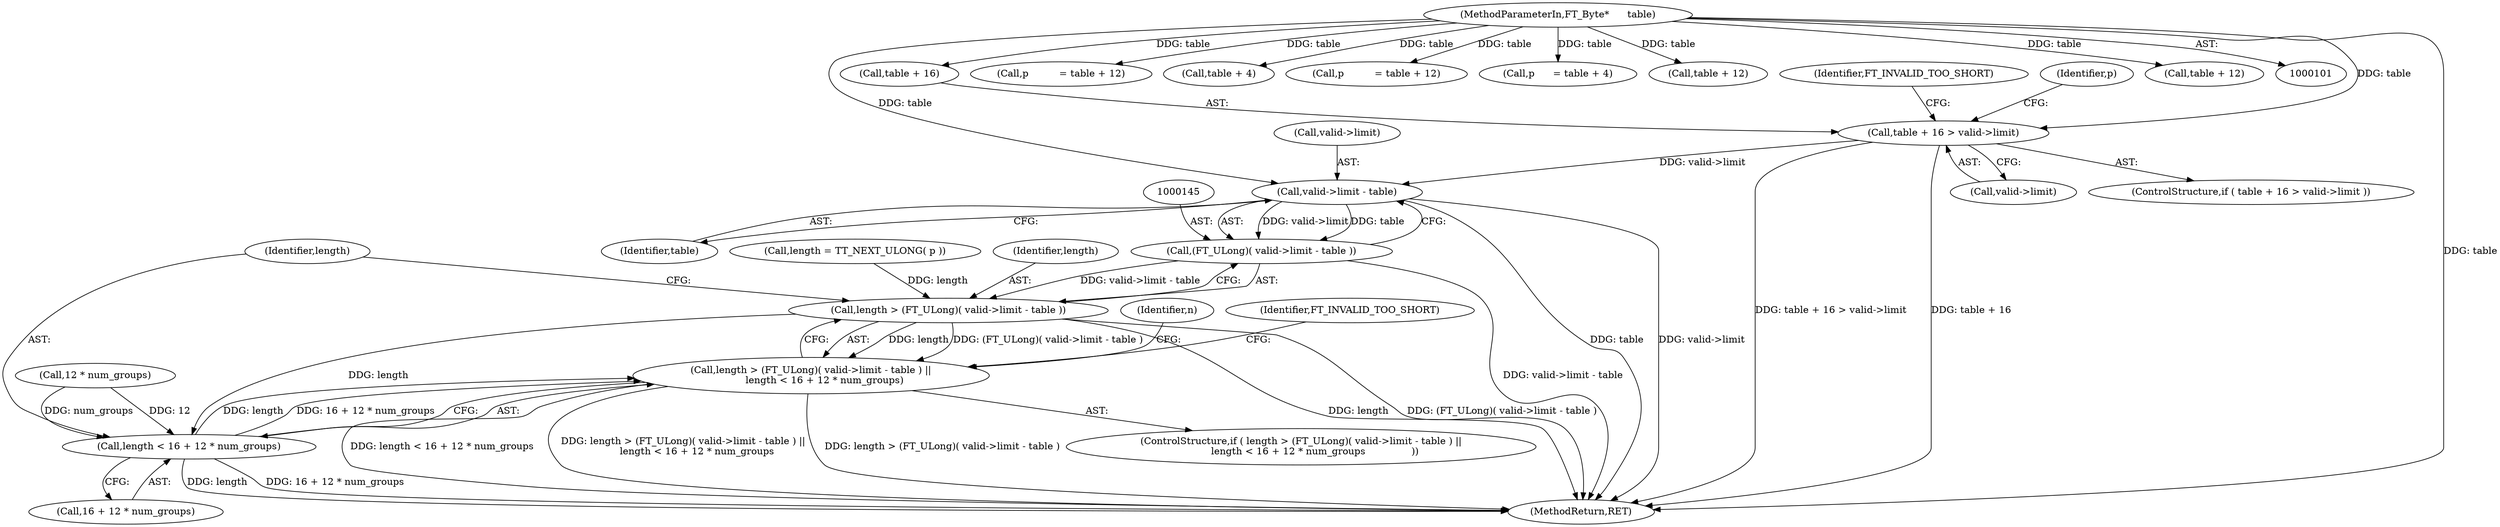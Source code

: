 digraph "0_savannah_a18788b14db60ae3673f932249cd02d33a227c4e_0@pointer" {
"1000146" [label="(Call,valid->limit - table)"];
"1000109" [label="(Call,table + 16 > valid->limit)"];
"1000102" [label="(MethodParameterIn,FT_Byte*      table)"];
"1000144" [label="(Call,(FT_ULong)( valid->limit - table ))"];
"1000142" [label="(Call,length > (FT_ULong)( valid->limit - table ))"];
"1000141" [label="(Call,length > (FT_ULong)( valid->limit - table ) ||\n         length < 16 + 12 * num_groups)"];
"1000151" [label="(Call,length < 16 + 12 * num_groups)"];
"1000113" [label="(Call,valid->limit)"];
"1000146" [label="(Call,valid->limit - table)"];
"1000131" [label="(Call,p          = table + 12)"];
"1000142" [label="(Call,length > (FT_ULong)( valid->limit - table ))"];
"1000140" [label="(ControlStructure,if ( length > (FT_ULong)( valid->limit - table ) ||\n         length < 16 + 12 * num_groups               ))"];
"1000119" [label="(Call,table + 4)"];
"1000161" [label="(Identifier,n)"];
"1000150" [label="(Identifier,table)"];
"1000122" [label="(Call,length = TT_NEXT_ULONG( p ))"];
"1000155" [label="(Call,12 * num_groups)"];
"1000144" [label="(Call,(FT_ULong)( valid->limit - table ))"];
"1000143" [label="(Identifier,length)"];
"1000147" [label="(Call,valid->limit)"];
"1000152" [label="(Identifier,length)"];
"1000126" [label="(Call,p          = table + 12)"];
"1000116" [label="(Identifier,FT_INVALID_TOO_SHORT)"];
"1000117" [label="(Call,p      = table + 4)"];
"1000108" [label="(ControlStructure,if ( table + 16 > valid->limit ))"];
"1000109" [label="(Call,table + 16 > valid->limit)"];
"1000128" [label="(Call,table + 12)"];
"1000158" [label="(Identifier,FT_INVALID_TOO_SHORT)"];
"1000153" [label="(Call,16 + 12 * num_groups)"];
"1000215" [label="(MethodReturn,RET)"];
"1000151" [label="(Call,length < 16 + 12 * num_groups)"];
"1000110" [label="(Call,table + 16)"];
"1000141" [label="(Call,length > (FT_ULong)( valid->limit - table ) ||\n         length < 16 + 12 * num_groups)"];
"1000133" [label="(Call,table + 12)"];
"1000118" [label="(Identifier,p)"];
"1000102" [label="(MethodParameterIn,FT_Byte*      table)"];
"1000146" -> "1000144"  [label="AST: "];
"1000146" -> "1000150"  [label="CFG: "];
"1000147" -> "1000146"  [label="AST: "];
"1000150" -> "1000146"  [label="AST: "];
"1000144" -> "1000146"  [label="CFG: "];
"1000146" -> "1000215"  [label="DDG: table"];
"1000146" -> "1000215"  [label="DDG: valid->limit"];
"1000146" -> "1000144"  [label="DDG: valid->limit"];
"1000146" -> "1000144"  [label="DDG: table"];
"1000109" -> "1000146"  [label="DDG: valid->limit"];
"1000102" -> "1000146"  [label="DDG: table"];
"1000109" -> "1000108"  [label="AST: "];
"1000109" -> "1000113"  [label="CFG: "];
"1000110" -> "1000109"  [label="AST: "];
"1000113" -> "1000109"  [label="AST: "];
"1000116" -> "1000109"  [label="CFG: "];
"1000118" -> "1000109"  [label="CFG: "];
"1000109" -> "1000215"  [label="DDG: table + 16 > valid->limit"];
"1000109" -> "1000215"  [label="DDG: table + 16"];
"1000102" -> "1000109"  [label="DDG: table"];
"1000102" -> "1000101"  [label="AST: "];
"1000102" -> "1000215"  [label="DDG: table"];
"1000102" -> "1000110"  [label="DDG: table"];
"1000102" -> "1000117"  [label="DDG: table"];
"1000102" -> "1000119"  [label="DDG: table"];
"1000102" -> "1000126"  [label="DDG: table"];
"1000102" -> "1000128"  [label="DDG: table"];
"1000102" -> "1000131"  [label="DDG: table"];
"1000102" -> "1000133"  [label="DDG: table"];
"1000144" -> "1000142"  [label="AST: "];
"1000145" -> "1000144"  [label="AST: "];
"1000142" -> "1000144"  [label="CFG: "];
"1000144" -> "1000215"  [label="DDG: valid->limit - table"];
"1000144" -> "1000142"  [label="DDG: valid->limit - table"];
"1000142" -> "1000141"  [label="AST: "];
"1000143" -> "1000142"  [label="AST: "];
"1000152" -> "1000142"  [label="CFG: "];
"1000141" -> "1000142"  [label="CFG: "];
"1000142" -> "1000215"  [label="DDG: (FT_ULong)( valid->limit - table )"];
"1000142" -> "1000215"  [label="DDG: length"];
"1000142" -> "1000141"  [label="DDG: length"];
"1000142" -> "1000141"  [label="DDG: (FT_ULong)( valid->limit - table )"];
"1000122" -> "1000142"  [label="DDG: length"];
"1000142" -> "1000151"  [label="DDG: length"];
"1000141" -> "1000140"  [label="AST: "];
"1000141" -> "1000151"  [label="CFG: "];
"1000151" -> "1000141"  [label="AST: "];
"1000158" -> "1000141"  [label="CFG: "];
"1000161" -> "1000141"  [label="CFG: "];
"1000141" -> "1000215"  [label="DDG: length > (FT_ULong)( valid->limit - table )"];
"1000141" -> "1000215"  [label="DDG: length < 16 + 12 * num_groups"];
"1000141" -> "1000215"  [label="DDG: length > (FT_ULong)( valid->limit - table ) ||\n         length < 16 + 12 * num_groups"];
"1000151" -> "1000141"  [label="DDG: length"];
"1000151" -> "1000141"  [label="DDG: 16 + 12 * num_groups"];
"1000151" -> "1000153"  [label="CFG: "];
"1000152" -> "1000151"  [label="AST: "];
"1000153" -> "1000151"  [label="AST: "];
"1000151" -> "1000215"  [label="DDG: 16 + 12 * num_groups"];
"1000151" -> "1000215"  [label="DDG: length"];
"1000155" -> "1000151"  [label="DDG: 12"];
"1000155" -> "1000151"  [label="DDG: num_groups"];
}
